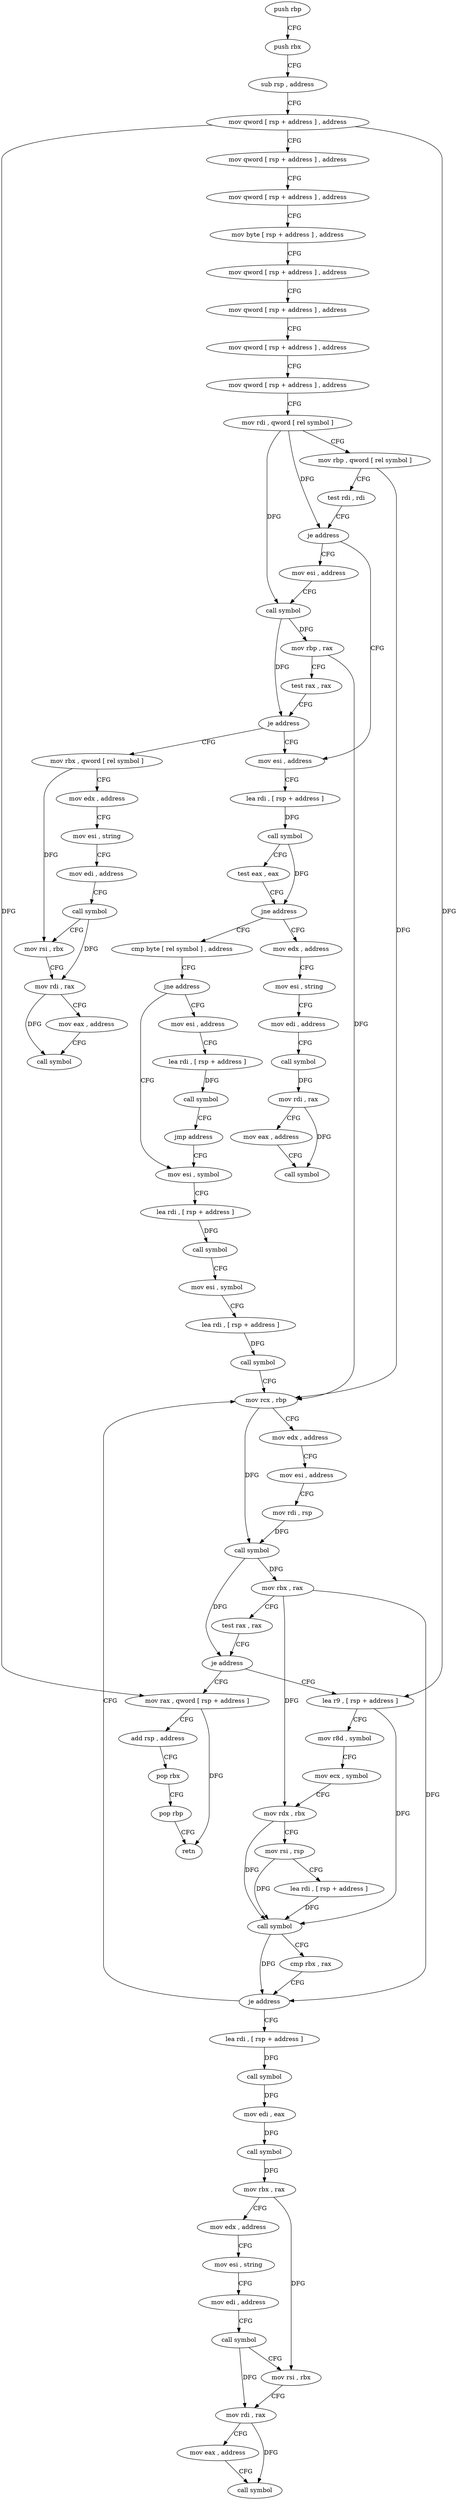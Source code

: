 digraph "func" {
"4216105" [label = "push rbp" ]
"4216106" [label = "push rbx" ]
"4216107" [label = "sub rsp , address" ]
"4216114" [label = "mov qword [ rsp + address ] , address" ]
"4216126" [label = "mov qword [ rsp + address ] , address" ]
"4216138" [label = "mov qword [ rsp + address ] , address" ]
"4216150" [label = "mov byte [ rsp + address ] , address" ]
"4216158" [label = "mov qword [ rsp + address ] , address" ]
"4216170" [label = "mov qword [ rsp + address ] , address" ]
"4216182" [label = "mov qword [ rsp + address ] , address" ]
"4216194" [label = "mov qword [ rsp + address ] , address" ]
"4216206" [label = "mov rdi , qword [ rel symbol ]" ]
"4216213" [label = "mov rbp , qword [ rel symbol ]" ]
"4216220" [label = "test rdi , rdi" ]
"4216223" [label = "je address" ]
"4216247" [label = "mov esi , address" ]
"4216225" [label = "mov esi , address" ]
"4216252" [label = "lea rdi , [ rsp + address ]" ]
"4216260" [label = "call symbol" ]
"4216265" [label = "test eax , eax" ]
"4216267" [label = "jne address" ]
"4216510" [label = "mov edx , address" ]
"4216273" [label = "cmp byte [ rel symbol ] , address" ]
"4216230" [label = "call symbol" ]
"4216235" [label = "mov rbp , rax" ]
"4216238" [label = "test rax , rax" ]
"4216241" [label = "je address" ]
"4216462" [label = "mov rbx , qword [ rel symbol ]" ]
"4216515" [label = "mov esi , string" ]
"4216520" [label = "mov edi , address" ]
"4216525" [label = "call symbol" ]
"4216530" [label = "mov rdi , rax" ]
"4216533" [label = "mov eax , address" ]
"4216538" [label = "call symbol" ]
"4216280" [label = "jne address" ]
"4216548" [label = "mov esi , address" ]
"4216286" [label = "mov esi , symbol" ]
"4216469" [label = "mov edx , address" ]
"4216474" [label = "mov esi , string" ]
"4216479" [label = "mov edi , address" ]
"4216484" [label = "call symbol" ]
"4216489" [label = "mov rsi , rbx" ]
"4216492" [label = "mov rdi , rax" ]
"4216495" [label = "mov eax , address" ]
"4216500" [label = "call symbol" ]
"4216553" [label = "lea rdi , [ rsp + address ]" ]
"4216561" [label = "call symbol" ]
"4216566" [label = "jmp address" ]
"4216291" [label = "lea rdi , [ rsp + address ]" ]
"4216299" [label = "call symbol" ]
"4216304" [label = "mov esi , symbol" ]
"4216309" [label = "lea rdi , [ rsp + address ]" ]
"4216317" [label = "call symbol" ]
"4216322" [label = "mov rcx , rbp" ]
"4216571" [label = "mov rax , qword [ rsp + address ]" ]
"4216579" [label = "add rsp , address" ]
"4216586" [label = "pop rbx" ]
"4216587" [label = "pop rbp" ]
"4216588" [label = "retn" ]
"4216355" [label = "lea r9 , [ rsp + address ]" ]
"4216363" [label = "mov r8d , symbol" ]
"4216369" [label = "mov ecx , symbol" ]
"4216374" [label = "mov rdx , rbx" ]
"4216377" [label = "mov rsi , rsp" ]
"4216380" [label = "lea rdi , [ rsp + address ]" ]
"4216388" [label = "call symbol" ]
"4216393" [label = "cmp rbx , rax" ]
"4216396" [label = "je address" ]
"4216398" [label = "lea rdi , [ rsp + address ]" ]
"4216325" [label = "mov edx , address" ]
"4216330" [label = "mov esi , address" ]
"4216335" [label = "mov rdi , rsp" ]
"4216338" [label = "call symbol" ]
"4216343" [label = "mov rbx , rax" ]
"4216346" [label = "test rax , rax" ]
"4216349" [label = "je address" ]
"4216406" [label = "call symbol" ]
"4216411" [label = "mov edi , eax" ]
"4216413" [label = "call symbol" ]
"4216418" [label = "mov rbx , rax" ]
"4216421" [label = "mov edx , address" ]
"4216426" [label = "mov esi , string" ]
"4216431" [label = "mov edi , address" ]
"4216436" [label = "call symbol" ]
"4216441" [label = "mov rsi , rbx" ]
"4216444" [label = "mov rdi , rax" ]
"4216447" [label = "mov eax , address" ]
"4216452" [label = "call symbol" ]
"4216105" -> "4216106" [ label = "CFG" ]
"4216106" -> "4216107" [ label = "CFG" ]
"4216107" -> "4216114" [ label = "CFG" ]
"4216114" -> "4216126" [ label = "CFG" ]
"4216114" -> "4216571" [ label = "DFG" ]
"4216114" -> "4216355" [ label = "DFG" ]
"4216126" -> "4216138" [ label = "CFG" ]
"4216138" -> "4216150" [ label = "CFG" ]
"4216150" -> "4216158" [ label = "CFG" ]
"4216158" -> "4216170" [ label = "CFG" ]
"4216170" -> "4216182" [ label = "CFG" ]
"4216182" -> "4216194" [ label = "CFG" ]
"4216194" -> "4216206" [ label = "CFG" ]
"4216206" -> "4216213" [ label = "CFG" ]
"4216206" -> "4216223" [ label = "DFG" ]
"4216206" -> "4216230" [ label = "DFG" ]
"4216213" -> "4216220" [ label = "CFG" ]
"4216213" -> "4216322" [ label = "DFG" ]
"4216220" -> "4216223" [ label = "CFG" ]
"4216223" -> "4216247" [ label = "CFG" ]
"4216223" -> "4216225" [ label = "CFG" ]
"4216247" -> "4216252" [ label = "CFG" ]
"4216225" -> "4216230" [ label = "CFG" ]
"4216252" -> "4216260" [ label = "DFG" ]
"4216260" -> "4216265" [ label = "CFG" ]
"4216260" -> "4216267" [ label = "DFG" ]
"4216265" -> "4216267" [ label = "CFG" ]
"4216267" -> "4216510" [ label = "CFG" ]
"4216267" -> "4216273" [ label = "CFG" ]
"4216510" -> "4216515" [ label = "CFG" ]
"4216273" -> "4216280" [ label = "CFG" ]
"4216230" -> "4216235" [ label = "DFG" ]
"4216230" -> "4216241" [ label = "DFG" ]
"4216235" -> "4216238" [ label = "CFG" ]
"4216235" -> "4216322" [ label = "DFG" ]
"4216238" -> "4216241" [ label = "CFG" ]
"4216241" -> "4216462" [ label = "CFG" ]
"4216241" -> "4216247" [ label = "CFG" ]
"4216462" -> "4216469" [ label = "CFG" ]
"4216462" -> "4216489" [ label = "DFG" ]
"4216515" -> "4216520" [ label = "CFG" ]
"4216520" -> "4216525" [ label = "CFG" ]
"4216525" -> "4216530" [ label = "DFG" ]
"4216530" -> "4216533" [ label = "CFG" ]
"4216530" -> "4216538" [ label = "DFG" ]
"4216533" -> "4216538" [ label = "CFG" ]
"4216280" -> "4216548" [ label = "CFG" ]
"4216280" -> "4216286" [ label = "CFG" ]
"4216548" -> "4216553" [ label = "CFG" ]
"4216286" -> "4216291" [ label = "CFG" ]
"4216469" -> "4216474" [ label = "CFG" ]
"4216474" -> "4216479" [ label = "CFG" ]
"4216479" -> "4216484" [ label = "CFG" ]
"4216484" -> "4216489" [ label = "CFG" ]
"4216484" -> "4216492" [ label = "DFG" ]
"4216489" -> "4216492" [ label = "CFG" ]
"4216492" -> "4216495" [ label = "CFG" ]
"4216492" -> "4216500" [ label = "DFG" ]
"4216495" -> "4216500" [ label = "CFG" ]
"4216553" -> "4216561" [ label = "DFG" ]
"4216561" -> "4216566" [ label = "CFG" ]
"4216566" -> "4216286" [ label = "CFG" ]
"4216291" -> "4216299" [ label = "DFG" ]
"4216299" -> "4216304" [ label = "CFG" ]
"4216304" -> "4216309" [ label = "CFG" ]
"4216309" -> "4216317" [ label = "DFG" ]
"4216317" -> "4216322" [ label = "CFG" ]
"4216322" -> "4216325" [ label = "CFG" ]
"4216322" -> "4216338" [ label = "DFG" ]
"4216571" -> "4216579" [ label = "CFG" ]
"4216571" -> "4216588" [ label = "DFG" ]
"4216579" -> "4216586" [ label = "CFG" ]
"4216586" -> "4216587" [ label = "CFG" ]
"4216587" -> "4216588" [ label = "CFG" ]
"4216355" -> "4216363" [ label = "CFG" ]
"4216355" -> "4216388" [ label = "DFG" ]
"4216363" -> "4216369" [ label = "CFG" ]
"4216369" -> "4216374" [ label = "CFG" ]
"4216374" -> "4216377" [ label = "CFG" ]
"4216374" -> "4216388" [ label = "DFG" ]
"4216377" -> "4216380" [ label = "CFG" ]
"4216377" -> "4216388" [ label = "DFG" ]
"4216380" -> "4216388" [ label = "DFG" ]
"4216388" -> "4216393" [ label = "CFG" ]
"4216388" -> "4216396" [ label = "DFG" ]
"4216393" -> "4216396" [ label = "CFG" ]
"4216396" -> "4216322" [ label = "CFG" ]
"4216396" -> "4216398" [ label = "CFG" ]
"4216398" -> "4216406" [ label = "DFG" ]
"4216325" -> "4216330" [ label = "CFG" ]
"4216330" -> "4216335" [ label = "CFG" ]
"4216335" -> "4216338" [ label = "DFG" ]
"4216338" -> "4216343" [ label = "DFG" ]
"4216338" -> "4216349" [ label = "DFG" ]
"4216343" -> "4216346" [ label = "CFG" ]
"4216343" -> "4216374" [ label = "DFG" ]
"4216343" -> "4216396" [ label = "DFG" ]
"4216346" -> "4216349" [ label = "CFG" ]
"4216349" -> "4216571" [ label = "CFG" ]
"4216349" -> "4216355" [ label = "CFG" ]
"4216406" -> "4216411" [ label = "DFG" ]
"4216411" -> "4216413" [ label = "DFG" ]
"4216413" -> "4216418" [ label = "DFG" ]
"4216418" -> "4216421" [ label = "CFG" ]
"4216418" -> "4216441" [ label = "DFG" ]
"4216421" -> "4216426" [ label = "CFG" ]
"4216426" -> "4216431" [ label = "CFG" ]
"4216431" -> "4216436" [ label = "CFG" ]
"4216436" -> "4216441" [ label = "CFG" ]
"4216436" -> "4216444" [ label = "DFG" ]
"4216441" -> "4216444" [ label = "CFG" ]
"4216444" -> "4216447" [ label = "CFG" ]
"4216444" -> "4216452" [ label = "DFG" ]
"4216447" -> "4216452" [ label = "CFG" ]
}
